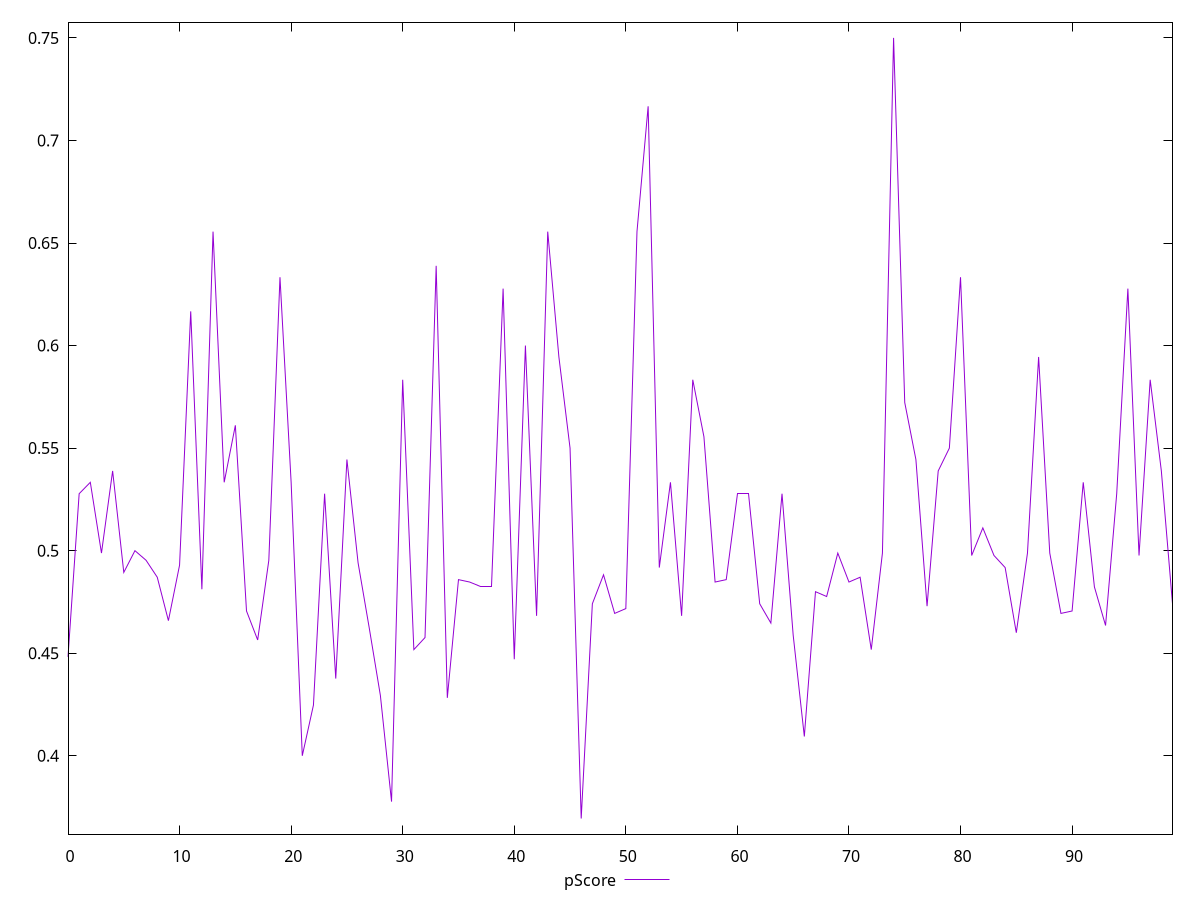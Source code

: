 reset

$pScore <<EOF
0 0.44823529411764707
1 0.5277777777777778
2 0.5333333333333333
3 0.4988235294117647
4 0.5388888888888889
5 0.4894117647058824
6 0.5
7 0.49529411764705883
8 0.48705882352941177
9 0.46588235294117647
10 0.4929411764705882
11 0.6166666666666667
12 0.4811764705882353
13 0.6555555555555556
14 0.5333333333333333
15 0.5611111111111111
16 0.47058823529411764
17 0.45647058823529413
18 0.49529411764705883
19 0.6333333333333333
20 0.5333333333333333
21 0.4
22 0.42470588235294116
23 0.5277777777777778
24 0.4376470588235294
25 0.5444444444444445
26 0.49411764705882355
27 0.4623529411764706
28 0.4294117647058824
29 0.3776470588235294
30 0.5833333333333334
31 0.45176470588235296
32 0.4576470588235294
33 0.6388888888888888
34 0.42823529411764705
35 0.4858823529411765
36 0.48470588235294115
37 0.4823529411764706
38 0.4823529411764706
39 0.6277777777777778
40 0.4470588235294118
41 0.6
42 0.4682352941176471
43 0.6555555555555556
44 0.5944444444444444
45 0.55
46 0.36941176470588233
47 0.47411764705882353
48 0.48823529411764705
49 0.46941176470588236
50 0.4717647058823529
51 0.6555555555555556
52 0.7166666666666667
53 0.49176470588235294
54 0.5333333333333333
55 0.4682352941176471
56 0.5833333333333334
57 0.5555555555555556
58 0.48470588235294115
59 0.4858823529411765
60 0.5277777777777778
61 0.5277777777777778
62 0.47411764705882353
63 0.4647058823529412
64 0.5277777777777778
65 0.4588235294117647
66 0.40941176470588236
67 0.48
68 0.4776470588235294
69 0.4988235294117647
70 0.48470588235294115
71 0.48705882352941177
72 0.45176470588235296
73 0.4988235294117647
74 0.75
75 0.5722222222222222
76 0.5444444444444445
77 0.47294117647058825
78 0.5388888888888889
79 0.55
80 0.6333333333333333
81 0.4976470588235294
82 0.5111111111111111
83 0.4976470588235294
84 0.49176470588235294
85 0.46
86 0.4988235294117647
87 0.5944444444444444
88 0.4988235294117647
89 0.46941176470588236
90 0.47058823529411764
91 0.5333333333333333
92 0.4823529411764706
93 0.46352941176470586
94 0.5277777777777778
95 0.6277777777777778
96 0.4976470588235294
97 0.5833333333333334
98 0.5388888888888889
99 0.47411764705882353
EOF

set key outside below
set xrange [0:99]
set yrange [0.36179999999999995:0.7576117647058823]
set trange [0.36179999999999995:0.7576117647058823]
set terminal svg size 640, 500 enhanced background rgb 'white'
set output "report_00015_2021-02-09T16-11-33.973Z/uses-http2/samples/pages+cached+noadtech/pScore/values.svg"

plot $pScore title "pScore" with line

reset
